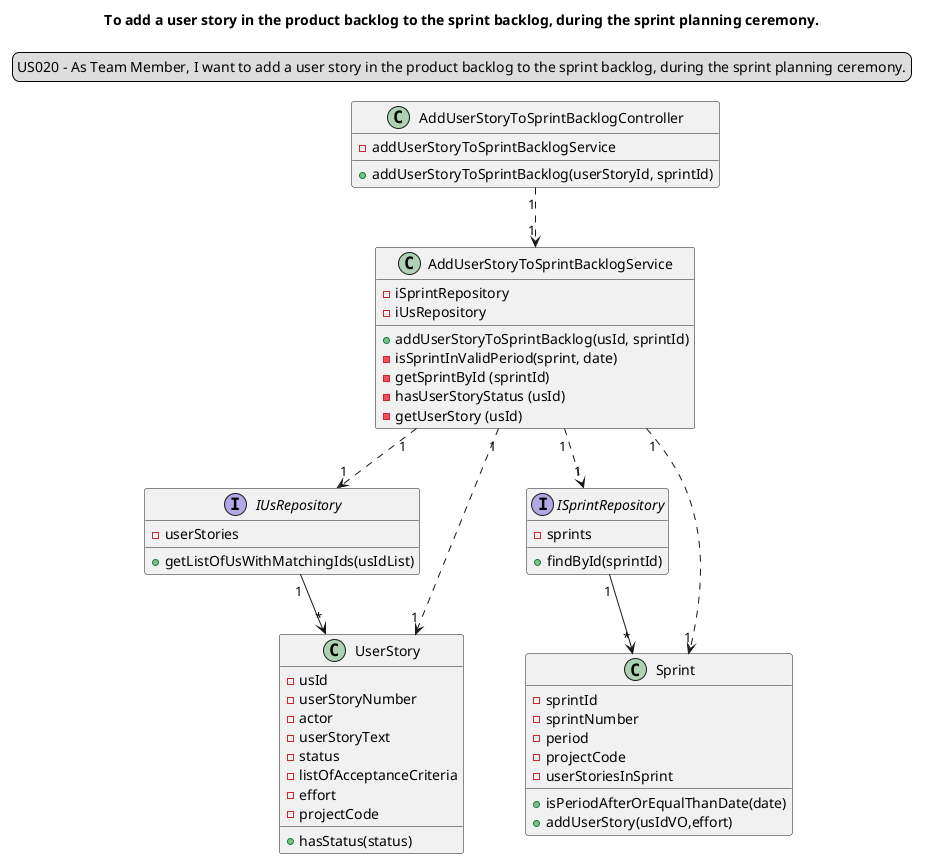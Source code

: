 @startuml
'https://plantuml.com/sequence-diagram
legend top
US020 - As Team Member, I want to add a user story in the product backlog to the sprint backlog, during the sprint planning ceremony.
end legend
skinparam sequenceMessageAlign center
title  To add a user story in the product backlog to the sprint backlog, during the sprint planning ceremony.

class "AddUserStoryToSprintBacklogController" {
- addUserStoryToSprintBacklogService
+ addUserStoryToSprintBacklog(userStoryId, sprintId)
}
AddUserStoryToSprintBacklogController "1"..>"1" AddUserStoryToSprintBacklogService

class "AddUserStoryToSprintBacklogService" {
- iSprintRepository
- iUsRepository
+ addUserStoryToSprintBacklog(usId, sprintId)
- isSprintInValidPeriod(sprint, date)
- getSprintById (sprintId)
- hasUserStoryStatus (usId)
- getUserStory (usId)
}
AddUserStoryToSprintBacklogService "1"..>"1" IUsRepository
AddUserStoryToSprintBacklogService "1"..>"1" ISprintRepository
AddUserStoryToSprintBacklogService "1"..>"1" UserStory
AddUserStoryToSprintBacklogService "1"..>"1" Sprint

interface "ISprintRepository" {
- sprints
+ findById(sprintId)
}
ISprintRepository "1"-->"*" Sprint

interface "IUsRepository" {
- userStories
+ getListOfUsWithMatchingIds(usIdList)
}
IUsRepository "1"-->"*" UserStory

class "UserStory"{
- usId
- userStoryNumber
- actor
- userStoryText
- status
- listOfAcceptanceCriteria
- effort
- projectCode
+ hasStatus(status)
}

class "Sprint"{
- sprintId
- sprintNumber
- period
- projectCode
- userStoriesInSprint
+ isPeriodAfterOrEqualThanDate(date)
+ addUserStory(usIdVO,effort)
}

@enduml

